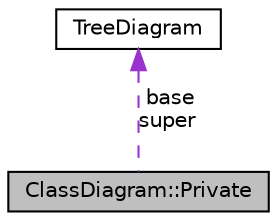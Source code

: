digraph "ClassDiagram::Private"
{
 // INTERACTIVE_SVG=YES
 // LATEX_PDF_SIZE
  edge [fontname="Helvetica",fontsize="10",labelfontname="Helvetica",labelfontsize="10"];
  node [fontname="Helvetica",fontsize="10",shape=record];
  Node1 [label="ClassDiagram::Private",height=0.2,width=0.4,color="black", fillcolor="grey75", style="filled", fontcolor="black",tooltip=" "];
  Node2 -> Node1 [dir="back",color="darkorchid3",fontsize="10",style="dashed",label=" base\nsuper" ,fontname="Helvetica"];
  Node2 [label="TreeDiagram",height=0.2,width=0.4,color="black", fillcolor="white", style="filled",URL="$d4/dc4/class_tree_diagram.html",tooltip="Class representing the tree layout for the built-in class diagram."];
}
